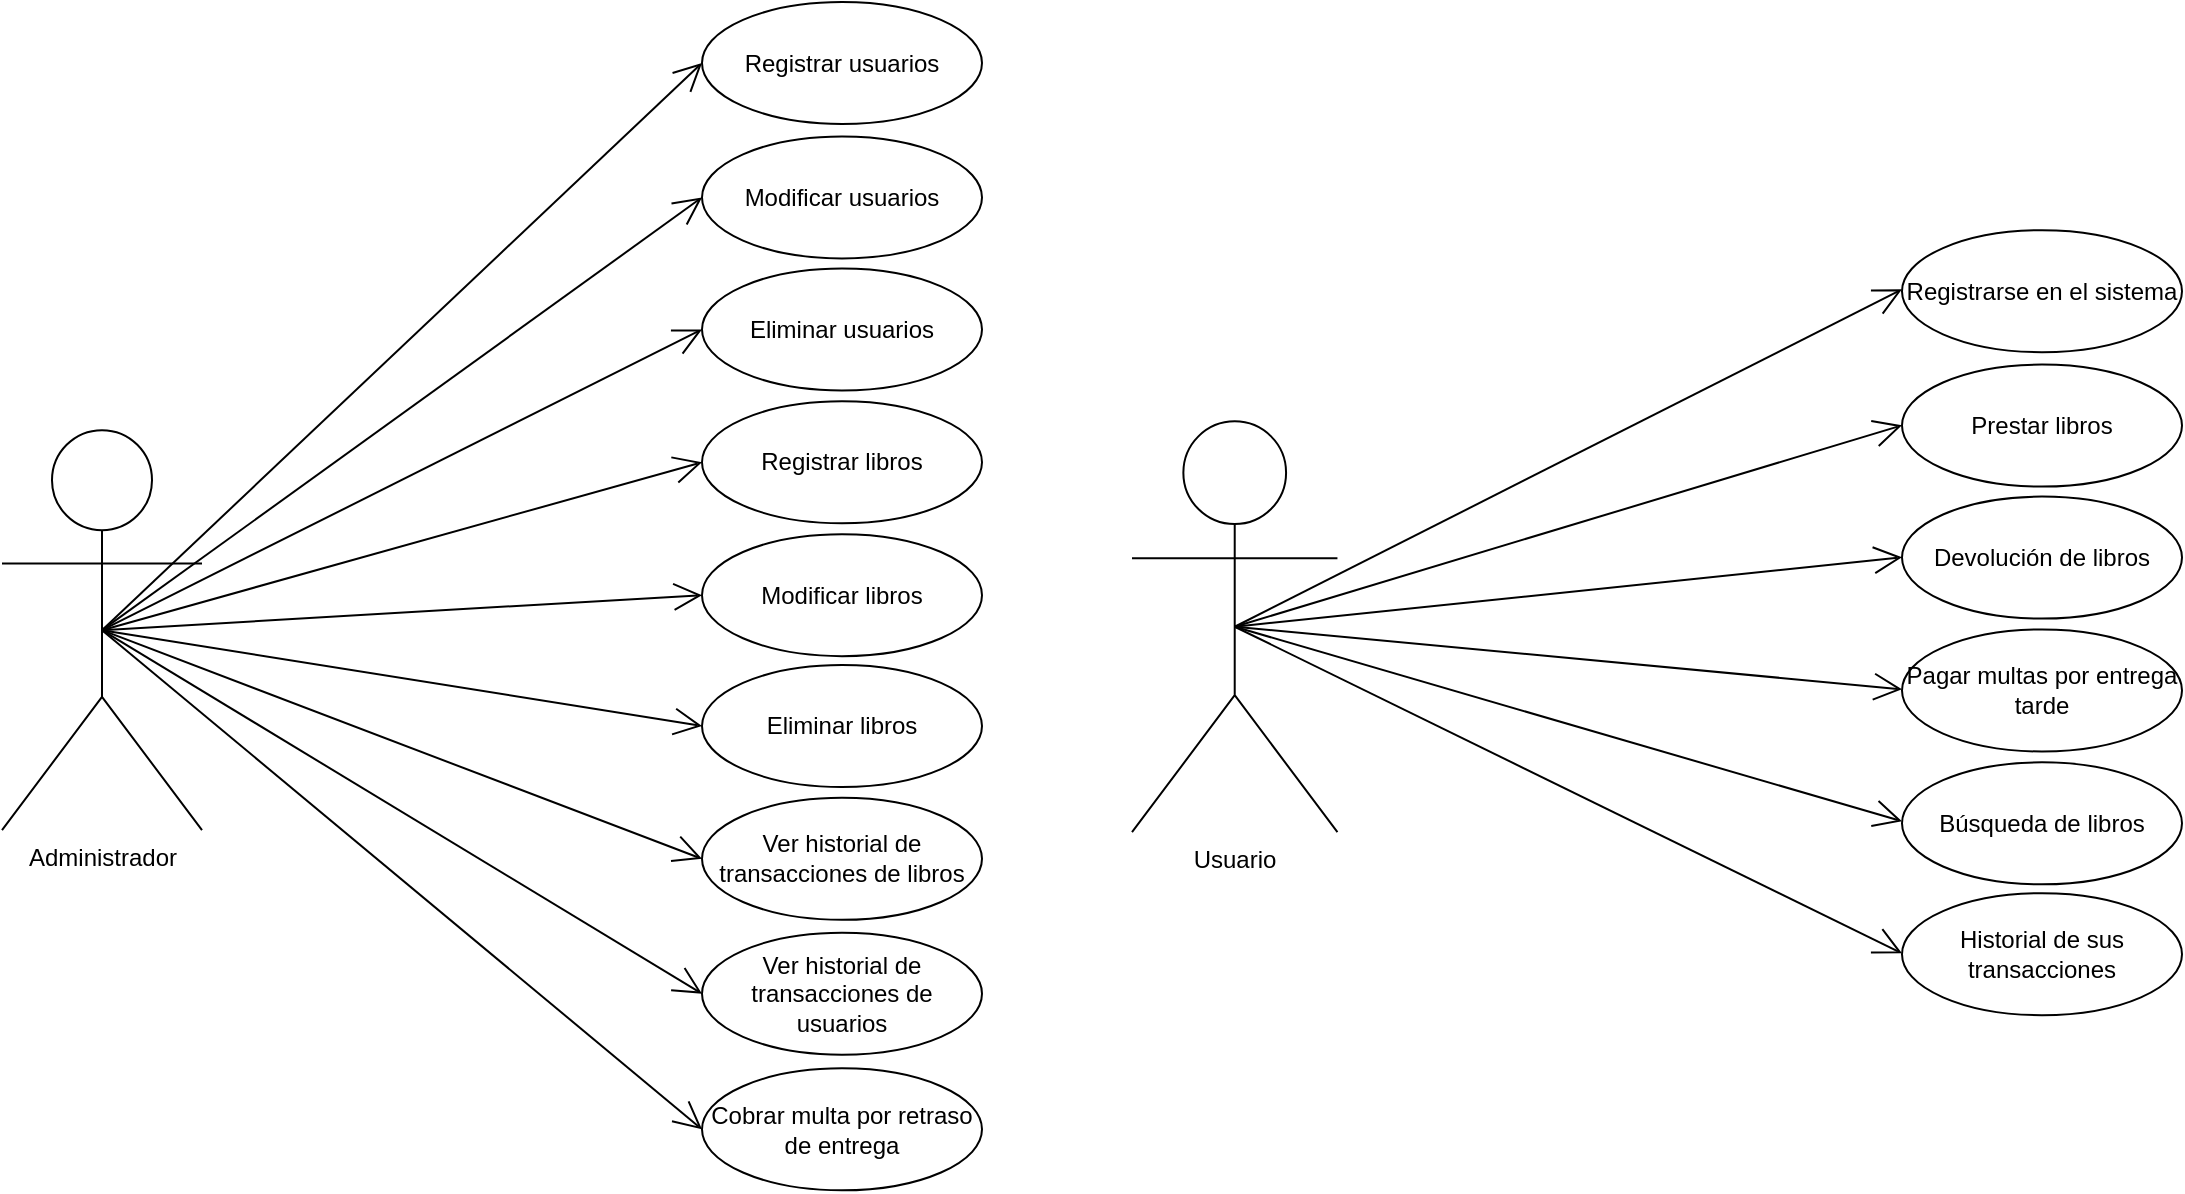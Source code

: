 <mxfile version="21.3.8" type="device" pages="2">
  <diagram id="5dC6ZIHJrVWRTG4pdYxN" name="Casos de uso">
    <mxGraphModel dx="1297" dy="908" grid="1" gridSize="10" guides="1" tooltips="1" connect="1" arrows="1" fold="1" page="1" pageScale="1" pageWidth="1169" pageHeight="827" math="0" shadow="0">
      <root>
        <mxCell id="0" />
        <mxCell id="1" parent="0" />
        <mxCell id="FsN47DSohb5AFmDKngas-1" value="Administrador" style="shape=umlActor;verticalLabelPosition=bottom;verticalAlign=top;html=1;" vertex="1" parent="1">
          <mxGeometry x="40" y="330.09" width="100" height="200" as="geometry" />
        </mxCell>
        <mxCell id="FsN47DSohb5AFmDKngas-2" value="Usuario" style="shape=umlActor;verticalLabelPosition=bottom;verticalAlign=top;html=1;" vertex="1" parent="1">
          <mxGeometry x="605" y="325.65" width="102.72" height="205.44" as="geometry" />
        </mxCell>
        <mxCell id="WSIAjKhX-EABzu_cGnmR-1" value="Registrar usuarios" style="ellipse;whiteSpace=wrap;html=1;" vertex="1" parent="1">
          <mxGeometry x="390" y="116" width="140" height="61" as="geometry" />
        </mxCell>
        <mxCell id="WSIAjKhX-EABzu_cGnmR-2" value="Modificar usuarios" style="ellipse;whiteSpace=wrap;html=1;" vertex="1" parent="1">
          <mxGeometry x="390" y="183.219" width="140" height="61" as="geometry" />
        </mxCell>
        <mxCell id="WSIAjKhX-EABzu_cGnmR-3" value="Eliminar usuarios" style="ellipse;whiteSpace=wrap;html=1;" vertex="1" parent="1">
          <mxGeometry x="390" y="249.217" width="140" height="61" as="geometry" />
        </mxCell>
        <mxCell id="WSIAjKhX-EABzu_cGnmR-4" value="Registrar libros" style="ellipse;whiteSpace=wrap;html=1;" vertex="1" parent="1">
          <mxGeometry x="390" y="315.646" width="140" height="61" as="geometry" />
        </mxCell>
        <mxCell id="WSIAjKhX-EABzu_cGnmR-5" value="Ver historial de transacciones de usuarios" style="ellipse;whiteSpace=wrap;html=1;" vertex="1" parent="1">
          <mxGeometry x="390" y="581.36" width="140" height="61" as="geometry" />
        </mxCell>
        <mxCell id="WSIAjKhX-EABzu_cGnmR-6" value="Ver historial de transacciones de libros" style="ellipse;whiteSpace=wrap;html=1;" vertex="1" parent="1">
          <mxGeometry x="390" y="513.931" width="140" height="61" as="geometry" />
        </mxCell>
        <mxCell id="WSIAjKhX-EABzu_cGnmR-7" value="Eliminar libros" style="ellipse;whiteSpace=wrap;html=1;" vertex="1" parent="1">
          <mxGeometry x="390" y="447.503" width="140" height="61" as="geometry" />
        </mxCell>
        <mxCell id="WSIAjKhX-EABzu_cGnmR-8" value="Modificar libros" style="ellipse;whiteSpace=wrap;html=1;" vertex="1" parent="1">
          <mxGeometry x="390" y="382.074" width="140" height="61" as="geometry" />
        </mxCell>
        <mxCell id="WSIAjKhX-EABzu_cGnmR-19" value="" style="endArrow=open;endFill=1;endSize=12;html=1;rounded=0;exitX=0.5;exitY=0.5;exitDx=0;exitDy=0;exitPerimeter=0;entryX=0;entryY=0.5;entryDx=0;entryDy=0;" edge="1" parent="1" source="FsN47DSohb5AFmDKngas-1" target="WSIAjKhX-EABzu_cGnmR-1">
          <mxGeometry width="160" relative="1" as="geometry">
            <mxPoint x="170" y="410.09" as="sourcePoint" />
            <mxPoint x="330" y="410.09" as="targetPoint" />
          </mxGeometry>
        </mxCell>
        <mxCell id="WSIAjKhX-EABzu_cGnmR-20" value="" style="endArrow=open;endFill=1;endSize=12;html=1;rounded=0;exitX=0.5;exitY=0.5;exitDx=0;exitDy=0;exitPerimeter=0;entryX=0;entryY=0.5;entryDx=0;entryDy=0;" edge="1" parent="1" source="FsN47DSohb5AFmDKngas-1" target="WSIAjKhX-EABzu_cGnmR-2">
          <mxGeometry width="160" relative="1" as="geometry">
            <mxPoint x="100" y="270.09" as="sourcePoint" />
            <mxPoint x="330" y="220.09" as="targetPoint" />
          </mxGeometry>
        </mxCell>
        <mxCell id="WSIAjKhX-EABzu_cGnmR-21" value="" style="endArrow=open;endFill=1;endSize=12;html=1;rounded=0;exitX=0.5;exitY=0.5;exitDx=0;exitDy=0;exitPerimeter=0;entryX=0;entryY=0.5;entryDx=0;entryDy=0;" edge="1" parent="1" source="FsN47DSohb5AFmDKngas-1" target="WSIAjKhX-EABzu_cGnmR-3">
          <mxGeometry width="160" relative="1" as="geometry">
            <mxPoint x="110" y="280.09" as="sourcePoint" />
            <mxPoint x="340" y="230.09" as="targetPoint" />
          </mxGeometry>
        </mxCell>
        <mxCell id="WSIAjKhX-EABzu_cGnmR-22" value="" style="endArrow=open;endFill=1;endSize=12;html=1;rounded=0;entryX=0;entryY=0.5;entryDx=0;entryDy=0;exitX=0.5;exitY=0.5;exitDx=0;exitDy=0;exitPerimeter=0;" edge="1" parent="1" source="FsN47DSohb5AFmDKngas-1" target="WSIAjKhX-EABzu_cGnmR-4">
          <mxGeometry width="160" relative="1" as="geometry">
            <mxPoint x="70" y="340.09" as="sourcePoint" />
            <mxPoint x="350" y="240.09" as="targetPoint" />
          </mxGeometry>
        </mxCell>
        <mxCell id="WSIAjKhX-EABzu_cGnmR-23" value="" style="endArrow=open;endFill=1;endSize=12;html=1;rounded=0;entryX=0;entryY=0.5;entryDx=0;entryDy=0;exitX=0.5;exitY=0.5;exitDx=0;exitDy=0;exitPerimeter=0;" edge="1" parent="1" source="FsN47DSohb5AFmDKngas-1" target="WSIAjKhX-EABzu_cGnmR-8">
          <mxGeometry width="160" relative="1" as="geometry">
            <mxPoint x="70" y="340.09" as="sourcePoint" />
            <mxPoint x="360" y="250.09" as="targetPoint" />
          </mxGeometry>
        </mxCell>
        <mxCell id="WSIAjKhX-EABzu_cGnmR-24" value="" style="endArrow=open;endFill=1;endSize=12;html=1;rounded=0;entryX=0;entryY=0.5;entryDx=0;entryDy=0;exitX=0.5;exitY=0.5;exitDx=0;exitDy=0;exitPerimeter=0;" edge="1" parent="1" source="FsN47DSohb5AFmDKngas-1" target="WSIAjKhX-EABzu_cGnmR-7">
          <mxGeometry width="160" relative="1" as="geometry">
            <mxPoint x="100" y="360.09" as="sourcePoint" />
            <mxPoint x="370" y="260.09" as="targetPoint" />
          </mxGeometry>
        </mxCell>
        <mxCell id="WSIAjKhX-EABzu_cGnmR-32" value="" style="endArrow=open;endFill=1;endSize=12;html=1;rounded=0;entryX=0;entryY=0.5;entryDx=0;entryDy=0;exitX=0.5;exitY=0.5;exitDx=0;exitDy=0;exitPerimeter=0;" edge="1" parent="1" source="FsN47DSohb5AFmDKngas-1" target="WSIAjKhX-EABzu_cGnmR-6">
          <mxGeometry width="160" relative="1" as="geometry">
            <mxPoint x="110" y="350.09" as="sourcePoint" />
            <mxPoint x="380" y="552.09" as="targetPoint" />
          </mxGeometry>
        </mxCell>
        <mxCell id="WSIAjKhX-EABzu_cGnmR-33" value="" style="endArrow=open;endFill=1;endSize=12;html=1;rounded=0;entryX=0;entryY=0.5;entryDx=0;entryDy=0;exitX=0.5;exitY=0.5;exitDx=0;exitDy=0;exitPerimeter=0;" edge="1" parent="1" source="FsN47DSohb5AFmDKngas-1" target="WSIAjKhX-EABzu_cGnmR-5">
          <mxGeometry width="160" relative="1" as="geometry">
            <mxPoint x="120" y="370.09" as="sourcePoint" />
            <mxPoint x="390" y="562.09" as="targetPoint" />
          </mxGeometry>
        </mxCell>
        <mxCell id="WSIAjKhX-EABzu_cGnmR-34" value="Cobrar multa por retraso de entrega" style="ellipse;whiteSpace=wrap;html=1;" vertex="1" parent="1">
          <mxGeometry x="390" y="649.18" width="140" height="61" as="geometry" />
        </mxCell>
        <mxCell id="WSIAjKhX-EABzu_cGnmR-35" value="" style="endArrow=open;endFill=1;endSize=12;html=1;rounded=0;entryX=0;entryY=0.5;entryDx=0;entryDy=0;exitX=0.5;exitY=0.5;exitDx=0;exitDy=0;exitPerimeter=0;" edge="1" parent="1" source="FsN47DSohb5AFmDKngas-1" target="WSIAjKhX-EABzu_cGnmR-34">
          <mxGeometry width="160" relative="1" as="geometry">
            <mxPoint x="110" y="360.09" as="sourcePoint" />
            <mxPoint x="380" y="628.09" as="targetPoint" />
          </mxGeometry>
        </mxCell>
        <mxCell id="WSIAjKhX-EABzu_cGnmR-36" value="Registrarse en el sistema" style="ellipse;whiteSpace=wrap;html=1;" vertex="1" parent="1">
          <mxGeometry x="990" y="230.09" width="140" height="61" as="geometry" />
        </mxCell>
        <mxCell id="WSIAjKhX-EABzu_cGnmR-37" value="Prestar libros" style="ellipse;whiteSpace=wrap;html=1;" vertex="1" parent="1">
          <mxGeometry x="990" y="297.309" width="140" height="61" as="geometry" />
        </mxCell>
        <mxCell id="WSIAjKhX-EABzu_cGnmR-38" value="Devolución de libros" style="ellipse;whiteSpace=wrap;html=1;" vertex="1" parent="1">
          <mxGeometry x="990" y="363.307" width="140" height="61" as="geometry" />
        </mxCell>
        <mxCell id="WSIAjKhX-EABzu_cGnmR-39" value="Pagar multas por entrega tarde" style="ellipse;whiteSpace=wrap;html=1;" vertex="1" parent="1">
          <mxGeometry x="990" y="429.736" width="140" height="61" as="geometry" />
        </mxCell>
        <mxCell id="WSIAjKhX-EABzu_cGnmR-42" value="Historial de sus transacciones" style="ellipse;whiteSpace=wrap;html=1;" vertex="1" parent="1">
          <mxGeometry x="990" y="561.593" width="140" height="61" as="geometry" />
        </mxCell>
        <mxCell id="WSIAjKhX-EABzu_cGnmR-43" value="Búsqueda de libros" style="ellipse;whiteSpace=wrap;html=1;" vertex="1" parent="1">
          <mxGeometry x="990" y="496.164" width="140" height="61" as="geometry" />
        </mxCell>
        <mxCell id="WSIAjKhX-EABzu_cGnmR-45" value="" style="endArrow=open;endFill=1;endSize=12;html=1;rounded=0;exitX=0.5;exitY=0.5;exitDx=0;exitDy=0;exitPerimeter=0;entryX=0;entryY=0.5;entryDx=0;entryDy=0;" edge="1" parent="1" source="FsN47DSohb5AFmDKngas-2">
          <mxGeometry width="160" relative="1" as="geometry">
            <mxPoint x="700" y="463.66" as="sourcePoint" />
            <mxPoint x="990" y="259.66" as="targetPoint" />
          </mxGeometry>
        </mxCell>
        <mxCell id="WSIAjKhX-EABzu_cGnmR-46" value="" style="endArrow=open;endFill=1;endSize=12;html=1;rounded=0;exitX=0.5;exitY=0.5;exitDx=0;exitDy=0;exitPerimeter=0;entryX=0;entryY=0.5;entryDx=0;entryDy=0;" edge="1" parent="1" source="FsN47DSohb5AFmDKngas-2">
          <mxGeometry width="160" relative="1" as="geometry">
            <mxPoint x="700" y="463.66" as="sourcePoint" />
            <mxPoint x="990" y="327.66" as="targetPoint" />
          </mxGeometry>
        </mxCell>
        <mxCell id="WSIAjKhX-EABzu_cGnmR-47" value="" style="endArrow=open;endFill=1;endSize=12;html=1;rounded=0;exitX=0.5;exitY=0.5;exitDx=0;exitDy=0;exitPerimeter=0;entryX=0;entryY=0.5;entryDx=0;entryDy=0;" edge="1" parent="1" source="FsN47DSohb5AFmDKngas-2">
          <mxGeometry width="160" relative="1" as="geometry">
            <mxPoint x="700" y="463.66" as="sourcePoint" />
            <mxPoint x="990" y="393.66" as="targetPoint" />
          </mxGeometry>
        </mxCell>
        <mxCell id="WSIAjKhX-EABzu_cGnmR-48" value="" style="endArrow=open;endFill=1;endSize=12;html=1;rounded=0;entryX=0;entryY=0.5;entryDx=0;entryDy=0;exitX=0.5;exitY=0.5;exitDx=0;exitDy=0;exitPerimeter=0;" edge="1" parent="1" source="FsN47DSohb5AFmDKngas-2">
          <mxGeometry width="160" relative="1" as="geometry">
            <mxPoint x="700" y="463.66" as="sourcePoint" />
            <mxPoint x="990" y="459.66" as="targetPoint" />
          </mxGeometry>
        </mxCell>
        <mxCell id="WSIAjKhX-EABzu_cGnmR-49" value="" style="endArrow=open;endFill=1;endSize=12;html=1;rounded=0;entryX=0;entryY=0.5;entryDx=0;entryDy=0;exitX=0.5;exitY=0.5;exitDx=0;exitDy=0;exitPerimeter=0;" edge="1" parent="1" source="FsN47DSohb5AFmDKngas-2">
          <mxGeometry width="160" relative="1" as="geometry">
            <mxPoint x="650" y="430.09" as="sourcePoint" />
            <mxPoint x="990" y="525.66" as="targetPoint" />
          </mxGeometry>
        </mxCell>
        <mxCell id="WSIAjKhX-EABzu_cGnmR-50" value="" style="endArrow=open;endFill=1;endSize=12;html=1;rounded=0;entryX=0;entryY=0.5;entryDx=0;entryDy=0;exitX=0.5;exitY=0.5;exitDx=0;exitDy=0;exitPerimeter=0;" edge="1" parent="1" source="FsN47DSohb5AFmDKngas-2">
          <mxGeometry width="160" relative="1" as="geometry">
            <mxPoint x="660" y="430.09" as="sourcePoint" />
            <mxPoint x="990" y="591.66" as="targetPoint" />
          </mxGeometry>
        </mxCell>
      </root>
    </mxGraphModel>
  </diagram>
  <diagram name="Clases" id="reSdXC92OjT523xm0scr">
    <mxGraphModel dx="1556" dy="1090" grid="1" gridSize="10" guides="1" tooltips="1" connect="1" arrows="1" fold="1" page="1" pageScale="1" pageWidth="1169" pageHeight="827" math="0" shadow="0">
      <root>
        <mxCell id="0" />
        <mxCell id="1" parent="0" />
        <mxCell id="weCbnagBdYTipxchqnjs-6" value="&lt;p style=&quot;margin:0px;margin-top:4px;text-align:center;&quot;&gt;&lt;i&gt;SISTEMA DE BIBLIOTECA&lt;/i&gt;&lt;/p&gt;&lt;hr size=&quot;1&quot;&gt;&lt;p style=&quot;margin:0px;margin-left:4px;&quot;&gt;+ Libros&lt;/p&gt;&lt;p style=&quot;margin:0px;margin-left:4px;&quot;&gt;+ Usuarios&lt;/p&gt;&lt;hr size=&quot;1&quot;&gt;&lt;p style=&quot;margin:0px;margin-left:4px;&quot;&gt;+ AgregarLibro&lt;/p&gt;&lt;p style=&quot;margin:0px;margin-left:4px;&quot;&gt;+ EliminarLibro&lt;/p&gt;&lt;p style=&quot;margin:0px;margin-left:4px;&quot;&gt;+ BuscarLibroPorISBN&lt;/p&gt;&lt;p style=&quot;margin:0px;margin-left:4px;&quot;&gt;+ BuscarLibroPor&lt;span style=&quot;background-color: initial;&quot;&gt;Titulo&lt;/span&gt;&lt;/p&gt;&lt;p style=&quot;margin:0px;margin-left:4px;&quot;&gt;+ BuscarLibroPorAutor&lt;/p&gt;&lt;p style=&quot;margin:0px;margin-left:4px;&quot;&gt;+ RegistrarUsuario&lt;/p&gt;&lt;p style=&quot;margin:0px;margin-left:4px;&quot;&gt;+ EliminarUsuario&lt;/p&gt;&lt;p style=&quot;margin:0px;margin-left:4px;&quot;&gt;+ BuscarUsuarioPorID&lt;/p&gt;&lt;p style=&quot;margin:0px;margin-left:4px;&quot;&gt;+ GenerarRecordatorioDevolucion&lt;/p&gt;&lt;p style=&quot;margin:0px;margin-left:4px;&quot;&gt;+ CalcularMultaDeRetraso&lt;/p&gt;&lt;p style=&quot;margin:0px;margin-left:4px;&quot;&gt;+ HistorialTransacciones&lt;/p&gt;" style="verticalAlign=top;align=left;overflow=fill;fontSize=12;fontFamily=Helvetica;html=1;whiteSpace=wrap;" vertex="1" parent="1">
          <mxGeometry x="475" y="90" width="200" height="250" as="geometry" />
        </mxCell>
        <mxCell id="weCbnagBdYTipxchqnjs-7" value="LIBRO" style="swimlane;fontStyle=1;align=center;verticalAlign=top;childLayout=stackLayout;horizontal=1;startSize=26;horizontalStack=0;resizeParent=1;resizeParentMax=0;resizeLast=0;collapsible=1;marginBottom=0;whiteSpace=wrap;html=1;" vertex="1" parent="1">
          <mxGeometry x="150" y="420" width="250" height="170" as="geometry" />
        </mxCell>
        <mxCell id="weCbnagBdYTipxchqnjs-8" value="- ISBN&lt;br&gt;- Titulo&lt;br&gt;- Autor&lt;br&gt;- Anio&lt;br&gt;- Editorial&lt;br&gt;- Disponibilidad" style="text;strokeColor=none;fillColor=none;align=left;verticalAlign=top;spacingLeft=4;spacingRight=4;overflow=hidden;rotatable=0;points=[[0,0.5],[1,0.5]];portConstraint=eastwest;whiteSpace=wrap;html=1;" vertex="1" parent="weCbnagBdYTipxchqnjs-7">
          <mxGeometry y="26" width="250" height="94" as="geometry" />
        </mxCell>
        <mxCell id="weCbnagBdYTipxchqnjs-9" value="" style="line;strokeWidth=1;fillColor=none;align=left;verticalAlign=middle;spacingTop=-1;spacingLeft=3;spacingRight=3;rotatable=0;labelPosition=right;points=[];portConstraint=eastwest;strokeColor=inherit;" vertex="1" parent="weCbnagBdYTipxchqnjs-7">
          <mxGeometry y="120" width="250" height="8" as="geometry" />
        </mxCell>
        <mxCell id="weCbnagBdYTipxchqnjs-10" value="+ Prestar()&lt;br&gt;+ Devolver ()" style="text;strokeColor=none;fillColor=none;align=left;verticalAlign=top;spacingLeft=4;spacingRight=4;overflow=hidden;rotatable=0;points=[[0,0.5],[1,0.5]];portConstraint=eastwest;whiteSpace=wrap;html=1;" vertex="1" parent="weCbnagBdYTipxchqnjs-7">
          <mxGeometry y="128" width="250" height="42" as="geometry" />
        </mxCell>
        <mxCell id="weCbnagBdYTipxchqnjs-11" value="USUARIO" style="swimlane;fontStyle=1;align=center;verticalAlign=top;childLayout=stackLayout;horizontal=1;startSize=26;horizontalStack=0;resizeParent=1;resizeParentMax=0;resizeLast=0;collapsible=1;marginBottom=0;whiteSpace=wrap;html=1;" vertex="1" parent="1">
          <mxGeometry x="450" y="420" width="250" height="160" as="geometry" />
        </mxCell>
        <mxCell id="weCbnagBdYTipxchqnjs-12" value="- ID&lt;br&gt;- Nombre&lt;br&gt;- Dirección&lt;br&gt;- Teléfono" style="text;strokeColor=none;fillColor=none;align=left;verticalAlign=top;spacingLeft=4;spacingRight=4;overflow=hidden;rotatable=0;points=[[0,0.5],[1,0.5]];portConstraint=eastwest;whiteSpace=wrap;html=1;" vertex="1" parent="weCbnagBdYTipxchqnjs-11">
          <mxGeometry y="26" width="250" height="64" as="geometry" />
        </mxCell>
        <mxCell id="weCbnagBdYTipxchqnjs-13" value="" style="line;strokeWidth=1;fillColor=none;align=left;verticalAlign=middle;spacingTop=-1;spacingLeft=3;spacingRight=3;rotatable=0;labelPosition=right;points=[];portConstraint=eastwest;strokeColor=inherit;" vertex="1" parent="weCbnagBdYTipxchqnjs-11">
          <mxGeometry y="90" width="250" height="8" as="geometry" />
        </mxCell>
        <mxCell id="weCbnagBdYTipxchqnjs-14" value="+ MostrarHistorialTransacciones()&lt;br&gt;+ SolicitarPrestamo()&lt;br&gt;+ DevolverLibro()" style="text;strokeColor=none;fillColor=none;align=left;verticalAlign=top;spacingLeft=4;spacingRight=4;overflow=hidden;rotatable=0;points=[[0,0.5],[1,0.5]];portConstraint=eastwest;whiteSpace=wrap;html=1;" vertex="1" parent="weCbnagBdYTipxchqnjs-11">
          <mxGeometry y="98" width="250" height="62" as="geometry" />
        </mxCell>
        <mxCell id="weCbnagBdYTipxchqnjs-18" value="TRANSACCIONES USUARIO" style="swimlane;fontStyle=1;align=center;verticalAlign=top;childLayout=stackLayout;horizontal=1;startSize=26;horizontalStack=0;resizeParent=1;resizeParentMax=0;resizeLast=0;collapsible=1;marginBottom=0;whiteSpace=wrap;html=1;" vertex="1" parent="1">
          <mxGeometry x="445" y="640" width="260" height="130" as="geometry" />
        </mxCell>
        <mxCell id="weCbnagBdYTipxchqnjs-19" value="- Lista de libros prestados&lt;br&gt;- Lista de libros devueltos&lt;br&gt;- Fecha de prestamo&lt;br&gt;- Fecha de devolución" style="text;strokeColor=none;fillColor=none;align=left;verticalAlign=top;spacingLeft=4;spacingRight=4;overflow=hidden;rotatable=0;points=[[0,0.5],[1,0.5]];portConstraint=eastwest;whiteSpace=wrap;html=1;" vertex="1" parent="weCbnagBdYTipxchqnjs-18">
          <mxGeometry y="26" width="260" height="64" as="geometry" />
        </mxCell>
        <mxCell id="weCbnagBdYTipxchqnjs-20" value="" style="line;strokeWidth=1;fillColor=none;align=left;verticalAlign=middle;spacingTop=-1;spacingLeft=3;spacingRight=3;rotatable=0;labelPosition=right;points=[];portConstraint=eastwest;strokeColor=inherit;" vertex="1" parent="weCbnagBdYTipxchqnjs-18">
          <mxGeometry y="90" width="260" height="8" as="geometry" />
        </mxCell>
        <mxCell id="weCbnagBdYTipxchqnjs-21" value="+ DescargarMatriz()" style="text;strokeColor=none;fillColor=none;align=left;verticalAlign=top;spacingLeft=4;spacingRight=4;overflow=hidden;rotatable=0;points=[[0,0.5],[1,0.5]];portConstraint=eastwest;whiteSpace=wrap;html=1;" vertex="1" parent="weCbnagBdYTipxchqnjs-18">
          <mxGeometry y="98" width="260" height="32" as="geometry" />
        </mxCell>
        <mxCell id="weCbnagBdYTipxchqnjs-26" value="" style="endArrow=diamondThin;endFill=1;endSize=24;html=1;rounded=0;exitX=0.5;exitY=0;exitDx=0;exitDy=0;entryX=0;entryY=0.5;entryDx=0;entryDy=0;" edge="1" parent="1" source="weCbnagBdYTipxchqnjs-7" target="weCbnagBdYTipxchqnjs-6">
          <mxGeometry width="160" relative="1" as="geometry">
            <mxPoint x="420" y="440" as="sourcePoint" />
            <mxPoint x="580" y="440" as="targetPoint" />
          </mxGeometry>
        </mxCell>
        <mxCell id="weCbnagBdYTipxchqnjs-27" value="" style="endArrow=diamondThin;endFill=1;endSize=24;html=1;rounded=0;exitX=0.5;exitY=0;exitDx=0;exitDy=0;entryX=0.5;entryY=1;entryDx=0;entryDy=0;" edge="1" parent="1" source="weCbnagBdYTipxchqnjs-11" target="weCbnagBdYTipxchqnjs-6">
          <mxGeometry width="160" relative="1" as="geometry">
            <mxPoint x="285" y="430" as="sourcePoint" />
            <mxPoint x="480" y="235" as="targetPoint" />
          </mxGeometry>
        </mxCell>
        <mxCell id="weCbnagBdYTipxchqnjs-29" value="" style="endArrow=diamondThin;endFill=1;endSize=24;html=1;rounded=0;exitX=0.5;exitY=0;exitDx=0;exitDy=0;entryX=0.5;entryY=1;entryDx=0;entryDy=0;" edge="1" parent="1" source="weCbnagBdYTipxchqnjs-18">
          <mxGeometry width="160" relative="1" as="geometry">
            <mxPoint x="575" y="650" as="sourcePoint" />
            <mxPoint x="575" y="580" as="targetPoint" />
          </mxGeometry>
        </mxCell>
        <mxCell id="weCbnagBdYTipxchqnjs-30" value="TRANSACCIONES ADMINISTRADOR" style="swimlane;fontStyle=1;align=center;verticalAlign=top;childLayout=stackLayout;horizontal=1;startSize=26;horizontalStack=0;resizeParent=1;resizeParentMax=0;resizeLast=0;collapsible=1;marginBottom=0;whiteSpace=wrap;html=1;" vertex="1" parent="1">
          <mxGeometry x="740" y="420" width="250" height="160" as="geometry" />
        </mxCell>
        <mxCell id="weCbnagBdYTipxchqnjs-31" value="- Lista de libros prestados&lt;br style=&quot;border-color: var(--border-color);&quot;&gt;- Lista de libros devueltos&lt;br style=&quot;border-color: var(--border-color);&quot;&gt;- Fecha de prestamo&lt;br style=&quot;border-color: var(--border-color);&quot;&gt;- Fecha de devolución&lt;br&gt;- Lista de usuarios registrados" style="text;strokeColor=none;fillColor=none;align=left;verticalAlign=top;spacingLeft=4;spacingRight=4;overflow=hidden;rotatable=0;points=[[0,0.5],[1,0.5]];portConstraint=eastwest;whiteSpace=wrap;html=1;" vertex="1" parent="weCbnagBdYTipxchqnjs-30">
          <mxGeometry y="26" width="250" height="94" as="geometry" />
        </mxCell>
        <mxCell id="weCbnagBdYTipxchqnjs-32" value="" style="line;strokeWidth=1;fillColor=none;align=left;verticalAlign=middle;spacingTop=-1;spacingLeft=3;spacingRight=3;rotatable=0;labelPosition=right;points=[];portConstraint=eastwest;strokeColor=inherit;" vertex="1" parent="weCbnagBdYTipxchqnjs-30">
          <mxGeometry y="120" width="250" height="8" as="geometry" />
        </mxCell>
        <mxCell id="weCbnagBdYTipxchqnjs-33" value="+ DescargarMatriz()" style="text;strokeColor=none;fillColor=none;align=left;verticalAlign=top;spacingLeft=4;spacingRight=4;overflow=hidden;rotatable=0;points=[[0,0.5],[1,0.5]];portConstraint=eastwest;whiteSpace=wrap;html=1;" vertex="1" parent="weCbnagBdYTipxchqnjs-30">
          <mxGeometry y="128" width="250" height="32" as="geometry" />
        </mxCell>
        <mxCell id="weCbnagBdYTipxchqnjs-34" value="" style="endArrow=diamondThin;endFill=1;endSize=24;html=1;rounded=0;exitX=0.5;exitY=0;exitDx=0;exitDy=0;entryX=1;entryY=0.5;entryDx=0;entryDy=0;" edge="1" parent="1" source="weCbnagBdYTipxchqnjs-30" target="weCbnagBdYTipxchqnjs-6">
          <mxGeometry width="160" relative="1" as="geometry">
            <mxPoint x="820" y="445" as="sourcePoint" />
            <mxPoint x="1015" y="250" as="targetPoint" />
          </mxGeometry>
        </mxCell>
      </root>
    </mxGraphModel>
  </diagram>
</mxfile>
